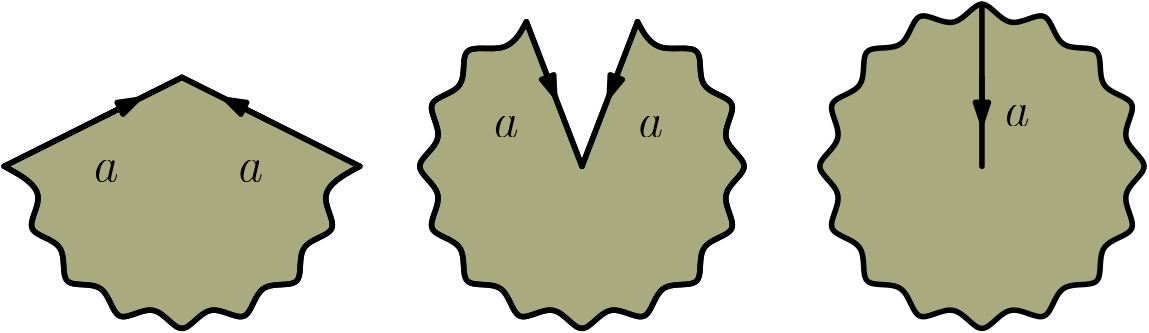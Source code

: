 <?xml version="1.0"?>
<!DOCTYPE ipe SYSTEM "ipe.dtd">
<ipe version="70107" creator="Ipe 7.1.8">
<info created="D:20140725150342" modified="D:20160228123523"/>
<ipestyle name="basic">
<symbol name="arrow/arc(spx)">
<path stroke="sym-stroke" fill="sym-stroke" pen="sym-pen">
0 0 m
-1 0.333 l
-1 -0.333 l
h
</path>
</symbol>
<symbol name="arrow/farc(spx)">
<path stroke="sym-stroke" fill="white" pen="sym-pen">
0 0 m
-1 0.333 l
-1 -0.333 l
h
</path>
</symbol>
<symbol name="mark/circle(sx)" transformations="translations">
<path fill="sym-stroke">
0.6 0 0 0.6 0 0 e
0.4 0 0 0.4 0 0 e
</path>
</symbol>
<symbol name="mark/disk(sx)" transformations="translations">
<path fill="sym-stroke">
0.6 0 0 0.6 0 0 e
</path>
</symbol>
<symbol name="mark/fdisk(sfx)" transformations="translations">
<group>
<path fill="sym-fill">
0.5 0 0 0.5 0 0 e
</path>
<path fill="sym-stroke" fillrule="eofill">
0.6 0 0 0.6 0 0 e
0.4 0 0 0.4 0 0 e
</path>
</group>
</symbol>
<symbol name="mark/box(sx)" transformations="translations">
<path fill="sym-stroke" fillrule="eofill">
-0.6 -0.6 m
0.6 -0.6 l
0.6 0.6 l
-0.6 0.6 l
h
-0.4 -0.4 m
0.4 -0.4 l
0.4 0.4 l
-0.4 0.4 l
h
</path>
</symbol>
<symbol name="mark/square(sx)" transformations="translations">
<path fill="sym-stroke">
-0.6 -0.6 m
0.6 -0.6 l
0.6 0.6 l
-0.6 0.6 l
h
</path>
</symbol>
<symbol name="mark/fsquare(sfx)" transformations="translations">
<group>
<path fill="sym-fill">
-0.5 -0.5 m
0.5 -0.5 l
0.5 0.5 l
-0.5 0.5 l
h
</path>
<path fill="sym-stroke" fillrule="eofill">
-0.6 -0.6 m
0.6 -0.6 l
0.6 0.6 l
-0.6 0.6 l
h
-0.4 -0.4 m
0.4 -0.4 l
0.4 0.4 l
-0.4 0.4 l
h
</path>
</group>
</symbol>
<symbol name="mark/cross(sx)" transformations="translations">
<group>
<path fill="sym-stroke">
-0.43 -0.57 m
0.57 0.43 l
0.43 0.57 l
-0.57 -0.43 l
h
</path>
<path fill="sym-stroke">
-0.43 0.57 m
0.57 -0.43 l
0.43 -0.57 l
-0.57 0.43 l
h
</path>
</group>
</symbol>
<symbol name="arrow/fnormal(spx)">
<path stroke="sym-stroke" fill="white" pen="sym-pen">
0 0 m
-1 0.333 l
-1 -0.333 l
h
</path>
</symbol>
<symbol name="arrow/pointed(spx)">
<path stroke="sym-stroke" fill="sym-stroke" pen="sym-pen">
0 0 m
-1 0.333 l
-0.8 0 l
-1 -0.333 l
h
</path>
</symbol>
<symbol name="arrow/fpointed(spx)">
<path stroke="sym-stroke" fill="white" pen="sym-pen">
0 0 m
-1 0.333 l
-0.8 0 l
-1 -0.333 l
h
</path>
</symbol>
<symbol name="arrow/linear(spx)">
<path stroke="sym-stroke" pen="sym-pen">
-1 0.333 m
0 0 l
-1 -0.333 l
</path>
</symbol>
<symbol name="arrow/fdouble(spx)">
<path stroke="sym-stroke" fill="white" pen="sym-pen">
0 0 m
-1 0.333 l
-1 -0.333 l
h
-1 0 m
-2 0.333 l
-2 -0.333 l
h
</path>
</symbol>
<symbol name="arrow/double(spx)">
<path stroke="sym-stroke" fill="sym-stroke" pen="sym-pen">
0 0 m
-1 0.333 l
-1 -0.333 l
h
-1 0 m
-2 0.333 l
-2 -0.333 l
h
</path>
</symbol>
<pen name="heavier" value="0.8"/>
<pen name="fat" value="1.2"/>
<pen name="ultrafat" value="2"/>
<symbolsize name="large" value="5"/>
<symbolsize name="small" value="2"/>
<symbolsize name="tiny" value="1.1"/>
<arrowsize name="large" value="10"/>
<arrowsize name="small" value="5"/>
<arrowsize name="tiny" value="3"/>
<color name="red" value="1 0 0"/>
<color name="green" value="0 1 0"/>
<color name="blue" value="0 0 1"/>
<color name="yellow" value="1 1 0"/>
<color name="orange" value="1 0.647 0"/>
<color name="gold" value="1 0.843 0"/>
<color name="purple" value="0.627 0.125 0.941"/>
<color name="gray" value="0.745"/>
<color name="brown" value="0.647 0.165 0.165"/>
<color name="navy" value="0 0 0.502"/>
<color name="pink" value="1 0.753 0.796"/>
<color name="seagreen" value="0.18 0.545 0.341"/>
<color name="turquoise" value="0.251 0.878 0.816"/>
<color name="violet" value="0.933 0.51 0.933"/>
<color name="darkblue" value="0 0 0.545"/>
<color name="darkcyan" value="0 0.545 0.545"/>
<color name="darkgray" value="0.663"/>
<color name="darkgreen" value="0 0.392 0"/>
<color name="darkmagenta" value="0.545 0 0.545"/>
<color name="darkorange" value="1 0.549 0"/>
<color name="darkred" value="0.545 0 0"/>
<color name="lightblue" value="0.678 0.847 0.902"/>
<color name="lightcyan" value="0.878 1 1"/>
<color name="lightgray" value="0.827"/>
<color name="lightgreen" value="0.565 0.933 0.565"/>
<color name="lightyellow" value="1 1 0.878"/>
<dashstyle name="dashed" value="[4] 0"/>
<dashstyle name="dotted" value="[1 3] 0"/>
<dashstyle name="dash dotted" value="[4 2 1 2] 0"/>
<dashstyle name="dash dot dotted" value="[4 2 1 2 1 2] 0"/>
<textsize name="large" value="\large"/>
<textsize name="small" value="\small"/>
<textsize name="tiny" value="\tiny"/>
<textsize name="Large" value="\Large"/>
<textsize name="LARGE" value="\LARGE"/>
<textsize name="huge" value="\huge"/>
<textsize name="Huge" value="\Huge"/>
<textsize name="footnote" value="\footnotesize"/>
<textstyle name="center" begin="\begin{center}" end="\end{center}"/>
<textstyle name="itemize" begin="\begin{itemize}" end="\end{itemize}"/>
<textstyle name="item" begin="\begin{itemize}\item{}" end="\end{itemize}"/>
<gridsize name="4 pts" value="4"/>
<gridsize name="8 pts (~3 mm)" value="8"/>
<gridsize name="16 pts (~6 mm)" value="16"/>
<gridsize name="32 pts (~12 mm)" value="32"/>
<gridsize name="10 pts (~3.5 mm)" value="10"/>
<gridsize name="20 pts (~7 mm)" value="20"/>
<gridsize name="14 pts (~5 mm)" value="14"/>
<gridsize name="28 pts (~10 mm)" value="28"/>
<gridsize name="56 pts (~20 mm)" value="56"/>
<anglesize name="90 deg" value="90"/>
<anglesize name="60 deg" value="60"/>
<anglesize name="45 deg" value="45"/>
<anglesize name="30 deg" value="30"/>
<anglesize name="22.5 deg" value="22.5"/>
<tiling name="falling" angle="-60" step="4" width="1"/>
<tiling name="rising" angle="30" step="4" width="1"/>
</ipestyle>
<page>
<layer name="alpha"/>
<view layers="alpha" active="alpha"/>
<path layer="alpha" stroke="black" fill="0.667 0.667 0.498" pen="ultrafat" cap="1">
384 640
393.364 623.078
408.492 635.128
410.667 615.911
429.255 621.255
423.911 602.667
443.128 600.492
431.078 585.364
448 576
431.078 566.636
443.128 551.508
423.911 549.333
429.255 530.745
410.667 536.089
408.492 516.872
393.364 528.922
384 512
374.636 528.922
359.508 516.872
357.333 536.089
338.745 530.745
344.089 549.333
324.872 551.508
336.922 566.636
320 576
336.922 585.364
324.872 600.492
344.089 602.667
338.745 621.255
357.333 615.911
359.508 635.128
374.636 623.078 u
</path>
<path stroke="black" fill="0.667 0.667 0.498" pen="ultrafat">
240 576
240 576
240 576
260 628
260 628
260 628
266.667 615.911
285.255 621.255
279.911 602.667
299.128 600.492
287.078 585.364
304 576
287.078 566.636
299.128 551.508
279.911 549.333
285.255 530.745
266.667 536.089
264.492 516.872
249.364 528.922
240 512
230.636 528.922
215.508 516.872
213.333 536.089
194.745 530.745
200.089 549.333
180.872 551.508
192.922 566.636
176 576
192.922 585.364
180.872 600.492
200.089 602.667
194.745 621.255
213.333 615.911
220 628
220 628
220 628 u
</path>
<path stroke="black" fill="0.667 0.667 0.498" pen="ultrafat">
96 608
96 608
96 608
160 576
160 576
160 576
143.078 566.636
155.128 551.508
135.911 549.333
141.255 530.745
122.667 536.089
120.492 516.872
105.364 528.922
96 512
86.6357 528.922
71.5083 516.872
69.3326 536.089
50.7452 530.745
56.0895 549.333
36.8717 551.508
48.9223 566.636
32 576
32 576
32 576 u
</path>
<path stroke="black" pen="ultrafat" cap="1">
384 576 m
383.999 634.332 l
</path>
<path stroke="black" pen="ultrafat" cap="1" arrow="normal/normal">
384 608 m
384 592 l
</path>
<text matrix="1 0 0 1 -7.67788 -17.4032" transformations="translations" pos="400 608" stroke="black" type="label" width="8.849" height="7.412" depth="0" valign="baseline" size="LARGE">$a$</text>
<text matrix="1 0 0 1 -139.678 -21.4032" transformations="translations" pos="400 608" stroke="black" type="label" width="8.849" height="7.412" depth="0" valign="baseline" size="LARGE">$a$</text>
<path stroke="black" pen="ultrafat" cap="1">
220 628 m
213.333 615.911
194.745 621.255
200.089 602.667
180.872 600.492
192.922 585.364
176 576
192.922 566.636
180.872 551.508
200.089 549.333
194.745 530.745
213.333 536.089
215.508 516.872
230.636 528.922
240 512
249.364 528.922
264.492 516.872
266.667 536.089
285.255 530.745
279.911 549.333
299.128 551.508
287.078 566.636
304 576
287.078 585.364
299.128 600.492
279.911 602.667
285.255 621.255
266.667 615.911
260 628 s
</path>
<path stroke="black" pen="ultrafat" cap="1">
240 576 m
220 628 l
</path>
<path stroke="black" pen="ultrafat" cap="1">
240 576 m
260 628 l
</path>
<text matrix="1 0 0 1 -191.678 -21.4032" transformations="translations" pos="400 608" stroke="black" type="label" width="8.849" height="7.412" depth="0" valign="baseline" size="LARGE">$a$</text>
<path stroke="black" pen="ultrafat" arrow="normal/normal">
228.065 607.03 m
230.173 601.551 l
</path>
<path matrix="-1 0 0 1 480.026 0" stroke="black" pen="ultrafat" arrow="normal/normal">
228.065 607.03 m
230.173 601.551 l
</path>
<text matrix="1 0 0 1 -283.678 -37.4032" transformations="translations" pos="400 608" stroke="black" type="label" width="8.849" height="7.412" depth="0" valign="baseline" size="LARGE">$a$</text>
<path stroke="black" pen="ultrafat" cap="1">
32 576 m
48.9223 566.636
36.8717 551.508
56.0895 549.333
50.7452 530.745
69.3326 536.089
71.5083 516.872
86.6357 528.922
96 512
105.364 528.922
120.492 516.872
122.667 536.089
141.255 530.745
135.911 549.333
155.128 551.508
143.078 566.636
160 576 s
</path>
<path stroke="black" pen="ultrafat" cap="1">
96 608 m
32 576 l
</path>
<path stroke="black" pen="ultrafat" cap="1">
96 608 m
160 576 l
</path>
<text matrix="1 0 0 1 -335.678 -37.4032" transformations="translations" pos="400 608" stroke="black" type="label" width="8.849" height="7.412" depth="0" valign="baseline" size="LARGE">$a$</text>
<path stroke="black" pen="ultrafat" arrow="normal/normal">
64 592 m
80 600 l
</path>
<path stroke="black" pen="ultrafat" arrow="normal/normal">
128 592 m
112 600 l
</path>
</page>
</ipe>
